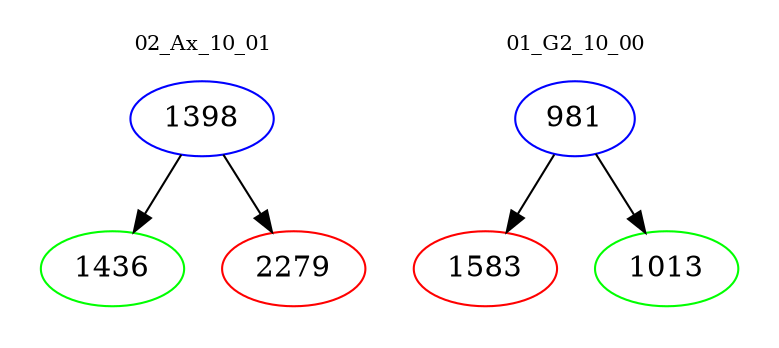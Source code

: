 digraph{
subgraph cluster_0 {
color = white
label = "02_Ax_10_01";
fontsize=10;
T0_1398 [label="1398", color="blue"]
T0_1398 -> T0_1436 [color="black"]
T0_1436 [label="1436", color="green"]
T0_1398 -> T0_2279 [color="black"]
T0_2279 [label="2279", color="red"]
}
subgraph cluster_1 {
color = white
label = "01_G2_10_00";
fontsize=10;
T1_981 [label="981", color="blue"]
T1_981 -> T1_1583 [color="black"]
T1_1583 [label="1583", color="red"]
T1_981 -> T1_1013 [color="black"]
T1_1013 [label="1013", color="green"]
}
}

